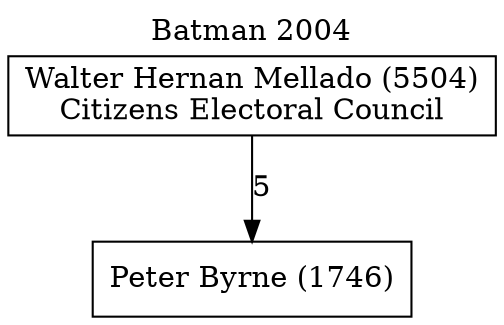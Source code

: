 // House preference flow
digraph "Peter Byrne (1746)_Batman_2004" {
	graph [label="Batman 2004" labelloc=t mclimit=10]
	node [shape=box]
	"Peter Byrne (1746)" [label="Peter Byrne (1746)
"]
	"Walter Hernan Mellado (5504)" [label="Walter Hernan Mellado (5504)
Citizens Electoral Council"]
	"Walter Hernan Mellado (5504)" -> "Peter Byrne (1746)" [label=5]
}
